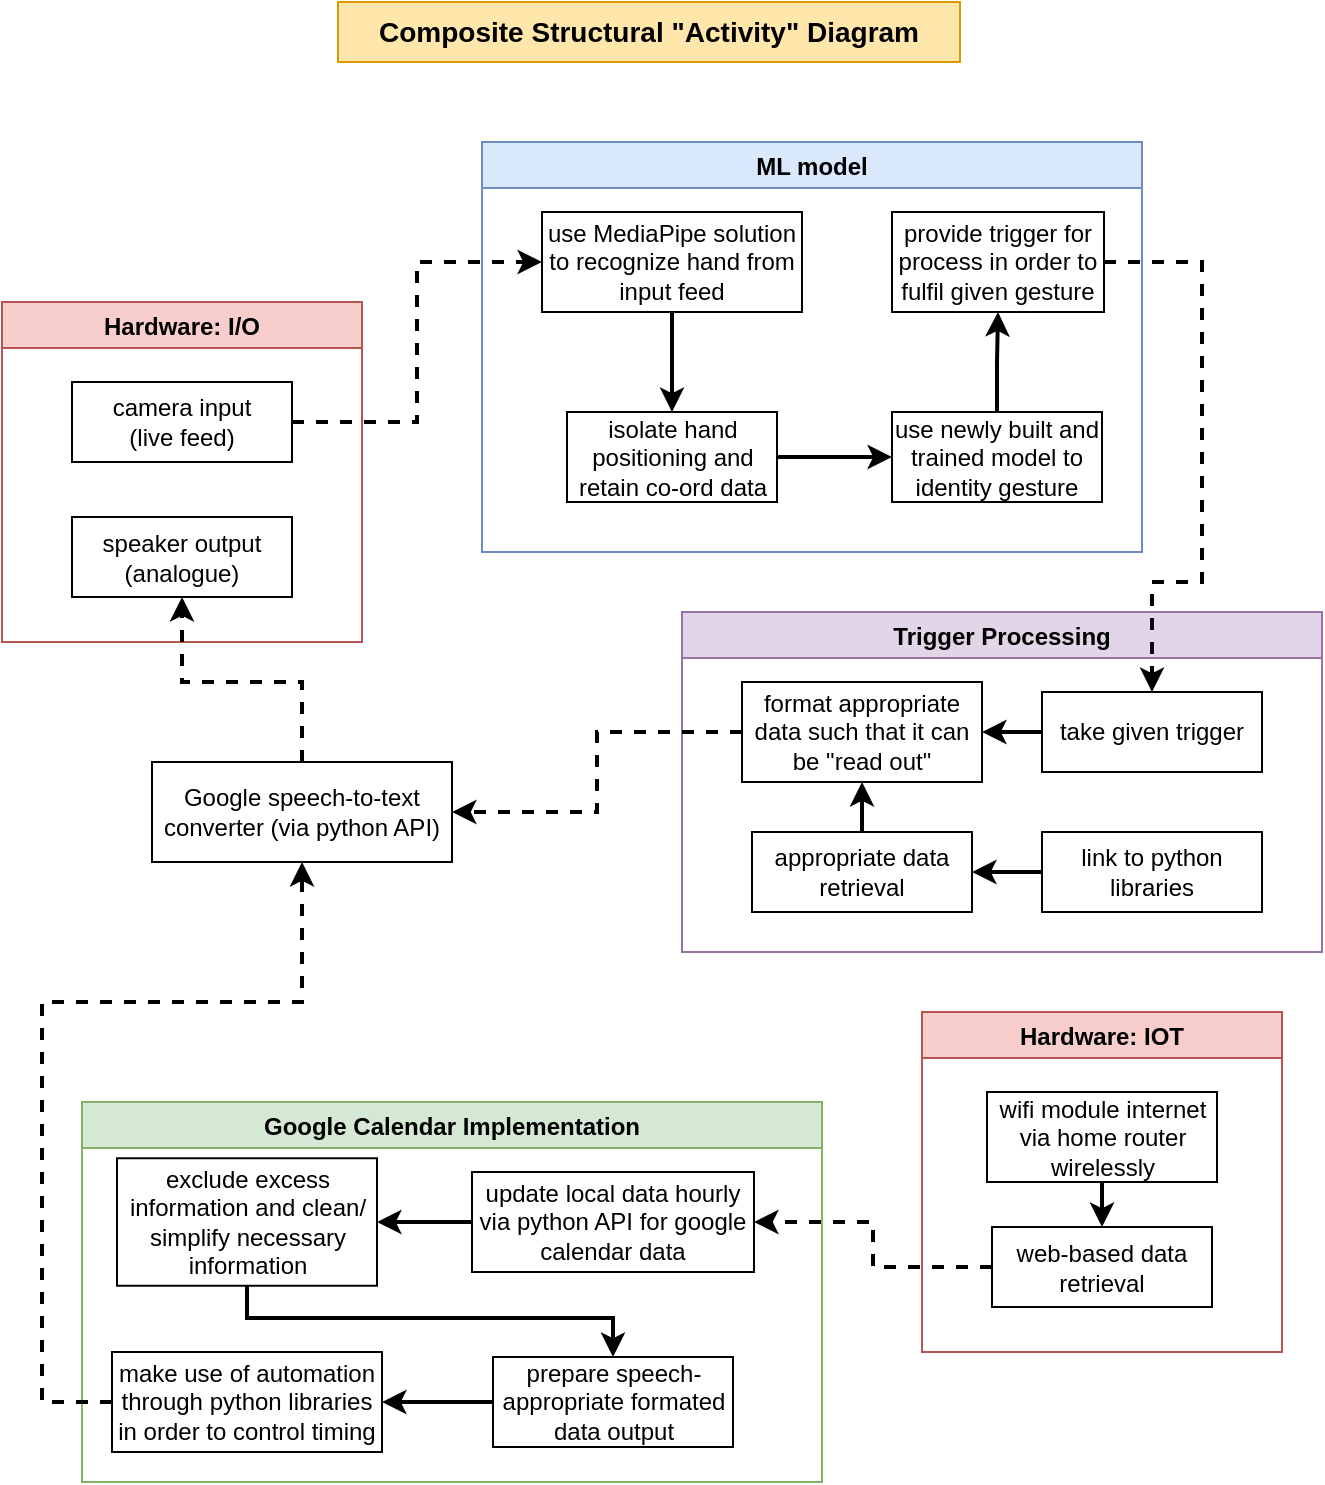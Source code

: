 <mxfile version="14.1.8" type="device"><diagram id="C5RBs43oDa-KdzZeNtuy" name="Page-1"><mxGraphModel dx="992" dy="786" grid="1" gridSize="10" guides="1" tooltips="1" connect="1" arrows="1" fold="1" page="1" pageScale="1" pageWidth="827" pageHeight="1169" math="0" shadow="0"><root><mxCell id="WIyWlLk6GJQsqaUBKTNV-0"/><mxCell id="WIyWlLk6GJQsqaUBKTNV-1" parent="WIyWlLk6GJQsqaUBKTNV-0"/><mxCell id="-xIyXpEUjlnGC6eAAvMb-75" value="ML model" style="swimlane;align=center;fillColor=#dae8fc;strokeColor=#6c8ebf;" vertex="1" parent="WIyWlLk6GJQsqaUBKTNV-1"><mxGeometry x="330" y="150" width="330" height="205" as="geometry"/></mxCell><mxCell id="-xIyXpEUjlnGC6eAAvMb-79" style="edgeStyle=orthogonalEdgeStyle;rounded=0;orthogonalLoop=1;jettySize=auto;html=1;exitX=0.5;exitY=1;exitDx=0;exitDy=0;entryX=0.5;entryY=0;entryDx=0;entryDy=0;strokeWidth=2;" edge="1" parent="-xIyXpEUjlnGC6eAAvMb-75" source="-xIyXpEUjlnGC6eAAvMb-77" target="-xIyXpEUjlnGC6eAAvMb-78"><mxGeometry relative="1" as="geometry"/></mxCell><mxCell id="-xIyXpEUjlnGC6eAAvMb-77" value="use MediaPipe solution to recognize hand from input feed" style="whiteSpace=wrap;html=1;" vertex="1" parent="-xIyXpEUjlnGC6eAAvMb-75"><mxGeometry x="30" y="35" width="130" height="50" as="geometry"/></mxCell><mxCell id="-xIyXpEUjlnGC6eAAvMb-81" style="edgeStyle=orthogonalEdgeStyle;rounded=0;orthogonalLoop=1;jettySize=auto;html=1;exitX=1;exitY=0.5;exitDx=0;exitDy=0;entryX=0;entryY=0.5;entryDx=0;entryDy=0;strokeWidth=2;" edge="1" parent="-xIyXpEUjlnGC6eAAvMb-75" source="-xIyXpEUjlnGC6eAAvMb-78" target="-xIyXpEUjlnGC6eAAvMb-80"><mxGeometry relative="1" as="geometry"/></mxCell><mxCell id="-xIyXpEUjlnGC6eAAvMb-78" value="isolate hand positioning and retain co-ord data" style="whiteSpace=wrap;html=1;" vertex="1" parent="-xIyXpEUjlnGC6eAAvMb-75"><mxGeometry x="42.5" y="135" width="105" height="45" as="geometry"/></mxCell><mxCell id="-xIyXpEUjlnGC6eAAvMb-88" style="edgeStyle=orthogonalEdgeStyle;rounded=0;orthogonalLoop=1;jettySize=auto;html=1;exitX=0.5;exitY=0;exitDx=0;exitDy=0;entryX=0.5;entryY=1;entryDx=0;entryDy=0;strokeWidth=2;" edge="1" parent="-xIyXpEUjlnGC6eAAvMb-75" source="-xIyXpEUjlnGC6eAAvMb-80" target="-xIyXpEUjlnGC6eAAvMb-87"><mxGeometry relative="1" as="geometry"/></mxCell><mxCell id="-xIyXpEUjlnGC6eAAvMb-80" value="use newly built and trained model to identity gesture" style="whiteSpace=wrap;html=1;" vertex="1" parent="-xIyXpEUjlnGC6eAAvMb-75"><mxGeometry x="205" y="135" width="105" height="45" as="geometry"/></mxCell><mxCell id="-xIyXpEUjlnGC6eAAvMb-87" value="provide trigger for process in order to fulfil given gesture" style="whiteSpace=wrap;html=1;" vertex="1" parent="-xIyXpEUjlnGC6eAAvMb-75"><mxGeometry x="205" y="35" width="106" height="50" as="geometry"/></mxCell><mxCell id="-xIyXpEUjlnGC6eAAvMb-89" value="Hardware: I/O" style="swimlane;align=center;fillColor=#f8cecc;strokeColor=#b85450;" vertex="1" parent="WIyWlLk6GJQsqaUBKTNV-1"><mxGeometry x="90" y="230" width="180" height="170" as="geometry"/></mxCell><mxCell id="-xIyXpEUjlnGC6eAAvMb-90" value="camera input&lt;br&gt;(live feed)" style="whiteSpace=wrap;html=1;" vertex="1" parent="-xIyXpEUjlnGC6eAAvMb-89"><mxGeometry x="35" y="40" width="110" height="40" as="geometry"/></mxCell><mxCell id="-xIyXpEUjlnGC6eAAvMb-92" value="speaker output&lt;br&gt;(analogue)" style="whiteSpace=wrap;html=1;" vertex="1" parent="-xIyXpEUjlnGC6eAAvMb-89"><mxGeometry x="35" y="107.5" width="110" height="40" as="geometry"/></mxCell><mxCell id="-xIyXpEUjlnGC6eAAvMb-93" style="edgeStyle=orthogonalEdgeStyle;rounded=0;orthogonalLoop=1;jettySize=auto;html=1;exitX=1;exitY=0.5;exitDx=0;exitDy=0;entryX=0;entryY=0.5;entryDx=0;entryDy=0;dashed=1;strokeWidth=2;" edge="1" parent="WIyWlLk6GJQsqaUBKTNV-1" source="-xIyXpEUjlnGC6eAAvMb-90" target="-xIyXpEUjlnGC6eAAvMb-77"><mxGeometry relative="1" as="geometry"/></mxCell><mxCell id="-xIyXpEUjlnGC6eAAvMb-94" value="Trigger Processing" style="swimlane;align=center;fillColor=#e1d5e7;strokeColor=#9673a6;" vertex="1" parent="WIyWlLk6GJQsqaUBKTNV-1"><mxGeometry x="430" y="385" width="320" height="170" as="geometry"/></mxCell><mxCell id="-xIyXpEUjlnGC6eAAvMb-111" style="edgeStyle=orthogonalEdgeStyle;rounded=0;orthogonalLoop=1;jettySize=auto;html=1;exitX=0;exitY=0.5;exitDx=0;exitDy=0;entryX=1;entryY=0.5;entryDx=0;entryDy=0;strokeWidth=2;" edge="1" parent="-xIyXpEUjlnGC6eAAvMb-94" source="-xIyXpEUjlnGC6eAAvMb-95" target="-xIyXpEUjlnGC6eAAvMb-103"><mxGeometry relative="1" as="geometry"/></mxCell><mxCell id="-xIyXpEUjlnGC6eAAvMb-95" value="take given trigger" style="whiteSpace=wrap;html=1;" vertex="1" parent="-xIyXpEUjlnGC6eAAvMb-94"><mxGeometry x="180" y="40" width="110" height="40" as="geometry"/></mxCell><mxCell id="-xIyXpEUjlnGC6eAAvMb-112" style="edgeStyle=orthogonalEdgeStyle;rounded=0;orthogonalLoop=1;jettySize=auto;html=1;exitX=0.5;exitY=0;exitDx=0;exitDy=0;entryX=0.5;entryY=1;entryDx=0;entryDy=0;strokeWidth=2;" edge="1" parent="-xIyXpEUjlnGC6eAAvMb-94" source="-xIyXpEUjlnGC6eAAvMb-100" target="-xIyXpEUjlnGC6eAAvMb-103"><mxGeometry relative="1" as="geometry"/></mxCell><mxCell id="-xIyXpEUjlnGC6eAAvMb-100" value="appropriate data retrieval" style="whiteSpace=wrap;html=1;" vertex="1" parent="-xIyXpEUjlnGC6eAAvMb-94"><mxGeometry x="35" y="110" width="110" height="40" as="geometry"/></mxCell><mxCell id="-xIyXpEUjlnGC6eAAvMb-110" style="edgeStyle=orthogonalEdgeStyle;rounded=0;orthogonalLoop=1;jettySize=auto;html=1;exitX=0;exitY=0.5;exitDx=0;exitDy=0;entryX=1;entryY=0.5;entryDx=0;entryDy=0;strokeWidth=2;" edge="1" parent="-xIyXpEUjlnGC6eAAvMb-94" source="-xIyXpEUjlnGC6eAAvMb-101" target="-xIyXpEUjlnGC6eAAvMb-100"><mxGeometry relative="1" as="geometry"/></mxCell><mxCell id="-xIyXpEUjlnGC6eAAvMb-101" value="link to python libraries" style="whiteSpace=wrap;html=1;" vertex="1" parent="-xIyXpEUjlnGC6eAAvMb-94"><mxGeometry x="180" y="110" width="110" height="40" as="geometry"/></mxCell><mxCell id="-xIyXpEUjlnGC6eAAvMb-103" value="format appropriate data such that it can be &quot;read out&quot;" style="whiteSpace=wrap;html=1;" vertex="1" parent="-xIyXpEUjlnGC6eAAvMb-94"><mxGeometry x="30" y="35" width="120" height="50" as="geometry"/></mxCell><mxCell id="-xIyXpEUjlnGC6eAAvMb-98" style="edgeStyle=orthogonalEdgeStyle;rounded=0;orthogonalLoop=1;jettySize=auto;html=1;exitX=1;exitY=0.5;exitDx=0;exitDy=0;entryX=0.5;entryY=0;entryDx=0;entryDy=0;dashed=1;strokeWidth=2;" edge="1" parent="WIyWlLk6GJQsqaUBKTNV-1" source="-xIyXpEUjlnGC6eAAvMb-87" target="-xIyXpEUjlnGC6eAAvMb-95"><mxGeometry relative="1" as="geometry"><Array as="points"><mxPoint x="690" y="210"/><mxPoint x="690" y="370"/><mxPoint x="665" y="370"/></Array></mxGeometry></mxCell><mxCell id="-xIyXpEUjlnGC6eAAvMb-113" style="edgeStyle=orthogonalEdgeStyle;rounded=0;orthogonalLoop=1;jettySize=auto;html=1;exitX=0.5;exitY=0;exitDx=0;exitDy=0;entryX=0.5;entryY=1;entryDx=0;entryDy=0;strokeWidth=2;dashed=1;" edge="1" parent="WIyWlLk6GJQsqaUBKTNV-1" source="-xIyXpEUjlnGC6eAAvMb-107" target="-xIyXpEUjlnGC6eAAvMb-92"><mxGeometry relative="1" as="geometry"><Array as="points"><mxPoint x="240" y="420"/><mxPoint x="180" y="420"/></Array></mxGeometry></mxCell><mxCell id="-xIyXpEUjlnGC6eAAvMb-107" value="Google speech-to-text converter (via python API)" style="whiteSpace=wrap;html=1;" vertex="1" parent="WIyWlLk6GJQsqaUBKTNV-1"><mxGeometry x="165" y="460" width="150" height="50" as="geometry"/></mxCell><mxCell id="-xIyXpEUjlnGC6eAAvMb-114" style="edgeStyle=orthogonalEdgeStyle;rounded=0;orthogonalLoop=1;jettySize=auto;html=1;exitX=0;exitY=0.5;exitDx=0;exitDy=0;entryX=1;entryY=0.5;entryDx=0;entryDy=0;dashed=1;strokeWidth=2;" edge="1" parent="WIyWlLk6GJQsqaUBKTNV-1" source="-xIyXpEUjlnGC6eAAvMb-103" target="-xIyXpEUjlnGC6eAAvMb-107"><mxGeometry relative="1" as="geometry"/></mxCell><mxCell id="-xIyXpEUjlnGC6eAAvMb-115" value="Google Calendar Implementation" style="swimlane;align=center;fillColor=#d5e8d4;strokeColor=#82b366;" vertex="1" parent="WIyWlLk6GJQsqaUBKTNV-1"><mxGeometry x="130" y="630" width="370" height="190" as="geometry"/></mxCell><mxCell id="-xIyXpEUjlnGC6eAAvMb-116" style="edgeStyle=orthogonalEdgeStyle;rounded=0;orthogonalLoop=1;jettySize=auto;html=1;exitX=0;exitY=0.5;exitDx=0;exitDy=0;entryX=1;entryY=0.5;entryDx=0;entryDy=0;strokeWidth=2;" edge="1" parent="-xIyXpEUjlnGC6eAAvMb-115" source="-xIyXpEUjlnGC6eAAvMb-117" target="-xIyXpEUjlnGC6eAAvMb-122"><mxGeometry relative="1" as="geometry"/></mxCell><mxCell id="-xIyXpEUjlnGC6eAAvMb-117" value="update local data hourly via python API for google calendar data" style="whiteSpace=wrap;html=1;" vertex="1" parent="-xIyXpEUjlnGC6eAAvMb-115"><mxGeometry x="195" y="35" width="141" height="50" as="geometry"/></mxCell><mxCell id="-xIyXpEUjlnGC6eAAvMb-119" value="make use of automation through python libraries in order to control timing" style="whiteSpace=wrap;html=1;" vertex="1" parent="-xIyXpEUjlnGC6eAAvMb-115"><mxGeometry x="15" y="125" width="135" height="50" as="geometry"/></mxCell><mxCell id="-xIyXpEUjlnGC6eAAvMb-120" style="edgeStyle=orthogonalEdgeStyle;rounded=0;orthogonalLoop=1;jettySize=auto;html=1;exitX=0;exitY=0.5;exitDx=0;exitDy=0;entryX=1;entryY=0.5;entryDx=0;entryDy=0;strokeWidth=2;" edge="1" parent="-xIyXpEUjlnGC6eAAvMb-115" source="-xIyXpEUjlnGC6eAAvMb-121" target="-xIyXpEUjlnGC6eAAvMb-119"><mxGeometry relative="1" as="geometry"/></mxCell><mxCell id="-xIyXpEUjlnGC6eAAvMb-121" value="prepare speech- appropriate formated data output" style="whiteSpace=wrap;html=1;" vertex="1" parent="-xIyXpEUjlnGC6eAAvMb-115"><mxGeometry x="205.5" y="127.5" width="120" height="45" as="geometry"/></mxCell><mxCell id="-xIyXpEUjlnGC6eAAvMb-155" style="edgeStyle=orthogonalEdgeStyle;rounded=0;orthogonalLoop=1;jettySize=auto;html=1;exitX=0.5;exitY=1;exitDx=0;exitDy=0;entryX=0.5;entryY=0;entryDx=0;entryDy=0;strokeWidth=2;" edge="1" parent="-xIyXpEUjlnGC6eAAvMb-115" source="-xIyXpEUjlnGC6eAAvMb-122" target="-xIyXpEUjlnGC6eAAvMb-121"><mxGeometry relative="1" as="geometry"><Array as="points"><mxPoint x="83" y="108"/><mxPoint x="266" y="108"/></Array></mxGeometry></mxCell><mxCell id="-xIyXpEUjlnGC6eAAvMb-122" value="exclude excess information and clean/ simplify necessary information" style="whiteSpace=wrap;html=1;" vertex="1" parent="-xIyXpEUjlnGC6eAAvMb-115"><mxGeometry x="17.5" y="28.13" width="130" height="63.75" as="geometry"/></mxCell><mxCell id="-xIyXpEUjlnGC6eAAvMb-123" style="edgeStyle=orthogonalEdgeStyle;rounded=0;orthogonalLoop=1;jettySize=auto;html=1;exitX=0;exitY=0.5;exitDx=0;exitDy=0;entryX=0.5;entryY=1;entryDx=0;entryDy=0;dashed=1;strokeWidth=2;" edge="1" parent="WIyWlLk6GJQsqaUBKTNV-1" source="-xIyXpEUjlnGC6eAAvMb-119" target="-xIyXpEUjlnGC6eAAvMb-107"><mxGeometry relative="1" as="geometry"><Array as="points"><mxPoint x="110" y="780"/><mxPoint x="110" y="580"/><mxPoint x="240" y="580"/></Array></mxGeometry></mxCell><mxCell id="-xIyXpEUjlnGC6eAAvMb-140" value="&lt;b&gt;&lt;font style=&quot;font-size: 14px&quot;&gt;Composite Structural &quot;Activity&quot; Diagram&lt;/font&gt;&lt;/b&gt;" style="whiteSpace=wrap;html=1;strokeColor=#d79b00;fillColor=#FFE6AA;" vertex="1" parent="WIyWlLk6GJQsqaUBKTNV-1"><mxGeometry x="258" y="80" width="311" height="30" as="geometry"/></mxCell><mxCell id="-xIyXpEUjlnGC6eAAvMb-149" value="Hardware: IOT" style="swimlane;align=center;fillColor=#f8cecc;strokeColor=#b85450;" vertex="1" parent="WIyWlLk6GJQsqaUBKTNV-1"><mxGeometry x="550" y="585" width="180" height="170" as="geometry"/></mxCell><mxCell id="-xIyXpEUjlnGC6eAAvMb-152" style="edgeStyle=orthogonalEdgeStyle;rounded=0;orthogonalLoop=1;jettySize=auto;html=1;exitX=0.5;exitY=1;exitDx=0;exitDy=0;entryX=0.5;entryY=0;entryDx=0;entryDy=0;strokeWidth=2;" edge="1" parent="-xIyXpEUjlnGC6eAAvMb-149" source="-xIyXpEUjlnGC6eAAvMb-150" target="-xIyXpEUjlnGC6eAAvMb-151"><mxGeometry relative="1" as="geometry"/></mxCell><mxCell id="-xIyXpEUjlnGC6eAAvMb-150" value="wifi module internet via home router wirelessly" style="whiteSpace=wrap;html=1;" vertex="1" parent="-xIyXpEUjlnGC6eAAvMb-149"><mxGeometry x="32.5" y="40" width="115" height="45" as="geometry"/></mxCell><mxCell id="-xIyXpEUjlnGC6eAAvMb-151" value="web-based data retrieval" style="whiteSpace=wrap;html=1;" vertex="1" parent="-xIyXpEUjlnGC6eAAvMb-149"><mxGeometry x="35" y="107.5" width="110" height="40" as="geometry"/></mxCell><mxCell id="-xIyXpEUjlnGC6eAAvMb-153" style="edgeStyle=orthogonalEdgeStyle;rounded=0;orthogonalLoop=1;jettySize=auto;html=1;exitX=0;exitY=0.5;exitDx=0;exitDy=0;entryX=1;entryY=0.5;entryDx=0;entryDy=0;strokeWidth=2;dashed=1;" edge="1" parent="WIyWlLk6GJQsqaUBKTNV-1" source="-xIyXpEUjlnGC6eAAvMb-151" target="-xIyXpEUjlnGC6eAAvMb-117"><mxGeometry relative="1" as="geometry"/></mxCell></root></mxGraphModel></diagram></mxfile>